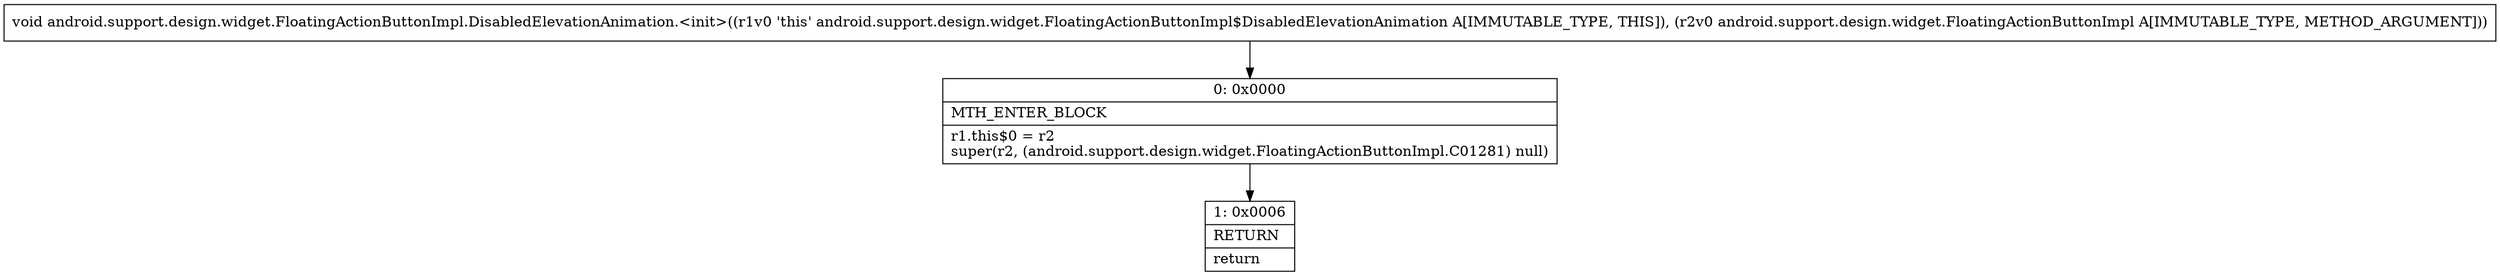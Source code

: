 digraph "CFG forandroid.support.design.widget.FloatingActionButtonImpl.DisabledElevationAnimation.\<init\>(Landroid\/support\/design\/widget\/FloatingActionButtonImpl;)V" {
Node_0 [shape=record,label="{0\:\ 0x0000|MTH_ENTER_BLOCK\l|r1.this$0 = r2\lsuper(r2, (android.support.design.widget.FloatingActionButtonImpl.C01281) null)\l}"];
Node_1 [shape=record,label="{1\:\ 0x0006|RETURN\l|return\l}"];
MethodNode[shape=record,label="{void android.support.design.widget.FloatingActionButtonImpl.DisabledElevationAnimation.\<init\>((r1v0 'this' android.support.design.widget.FloatingActionButtonImpl$DisabledElevationAnimation A[IMMUTABLE_TYPE, THIS]), (r2v0 android.support.design.widget.FloatingActionButtonImpl A[IMMUTABLE_TYPE, METHOD_ARGUMENT])) }"];
MethodNode -> Node_0;
Node_0 -> Node_1;
}


